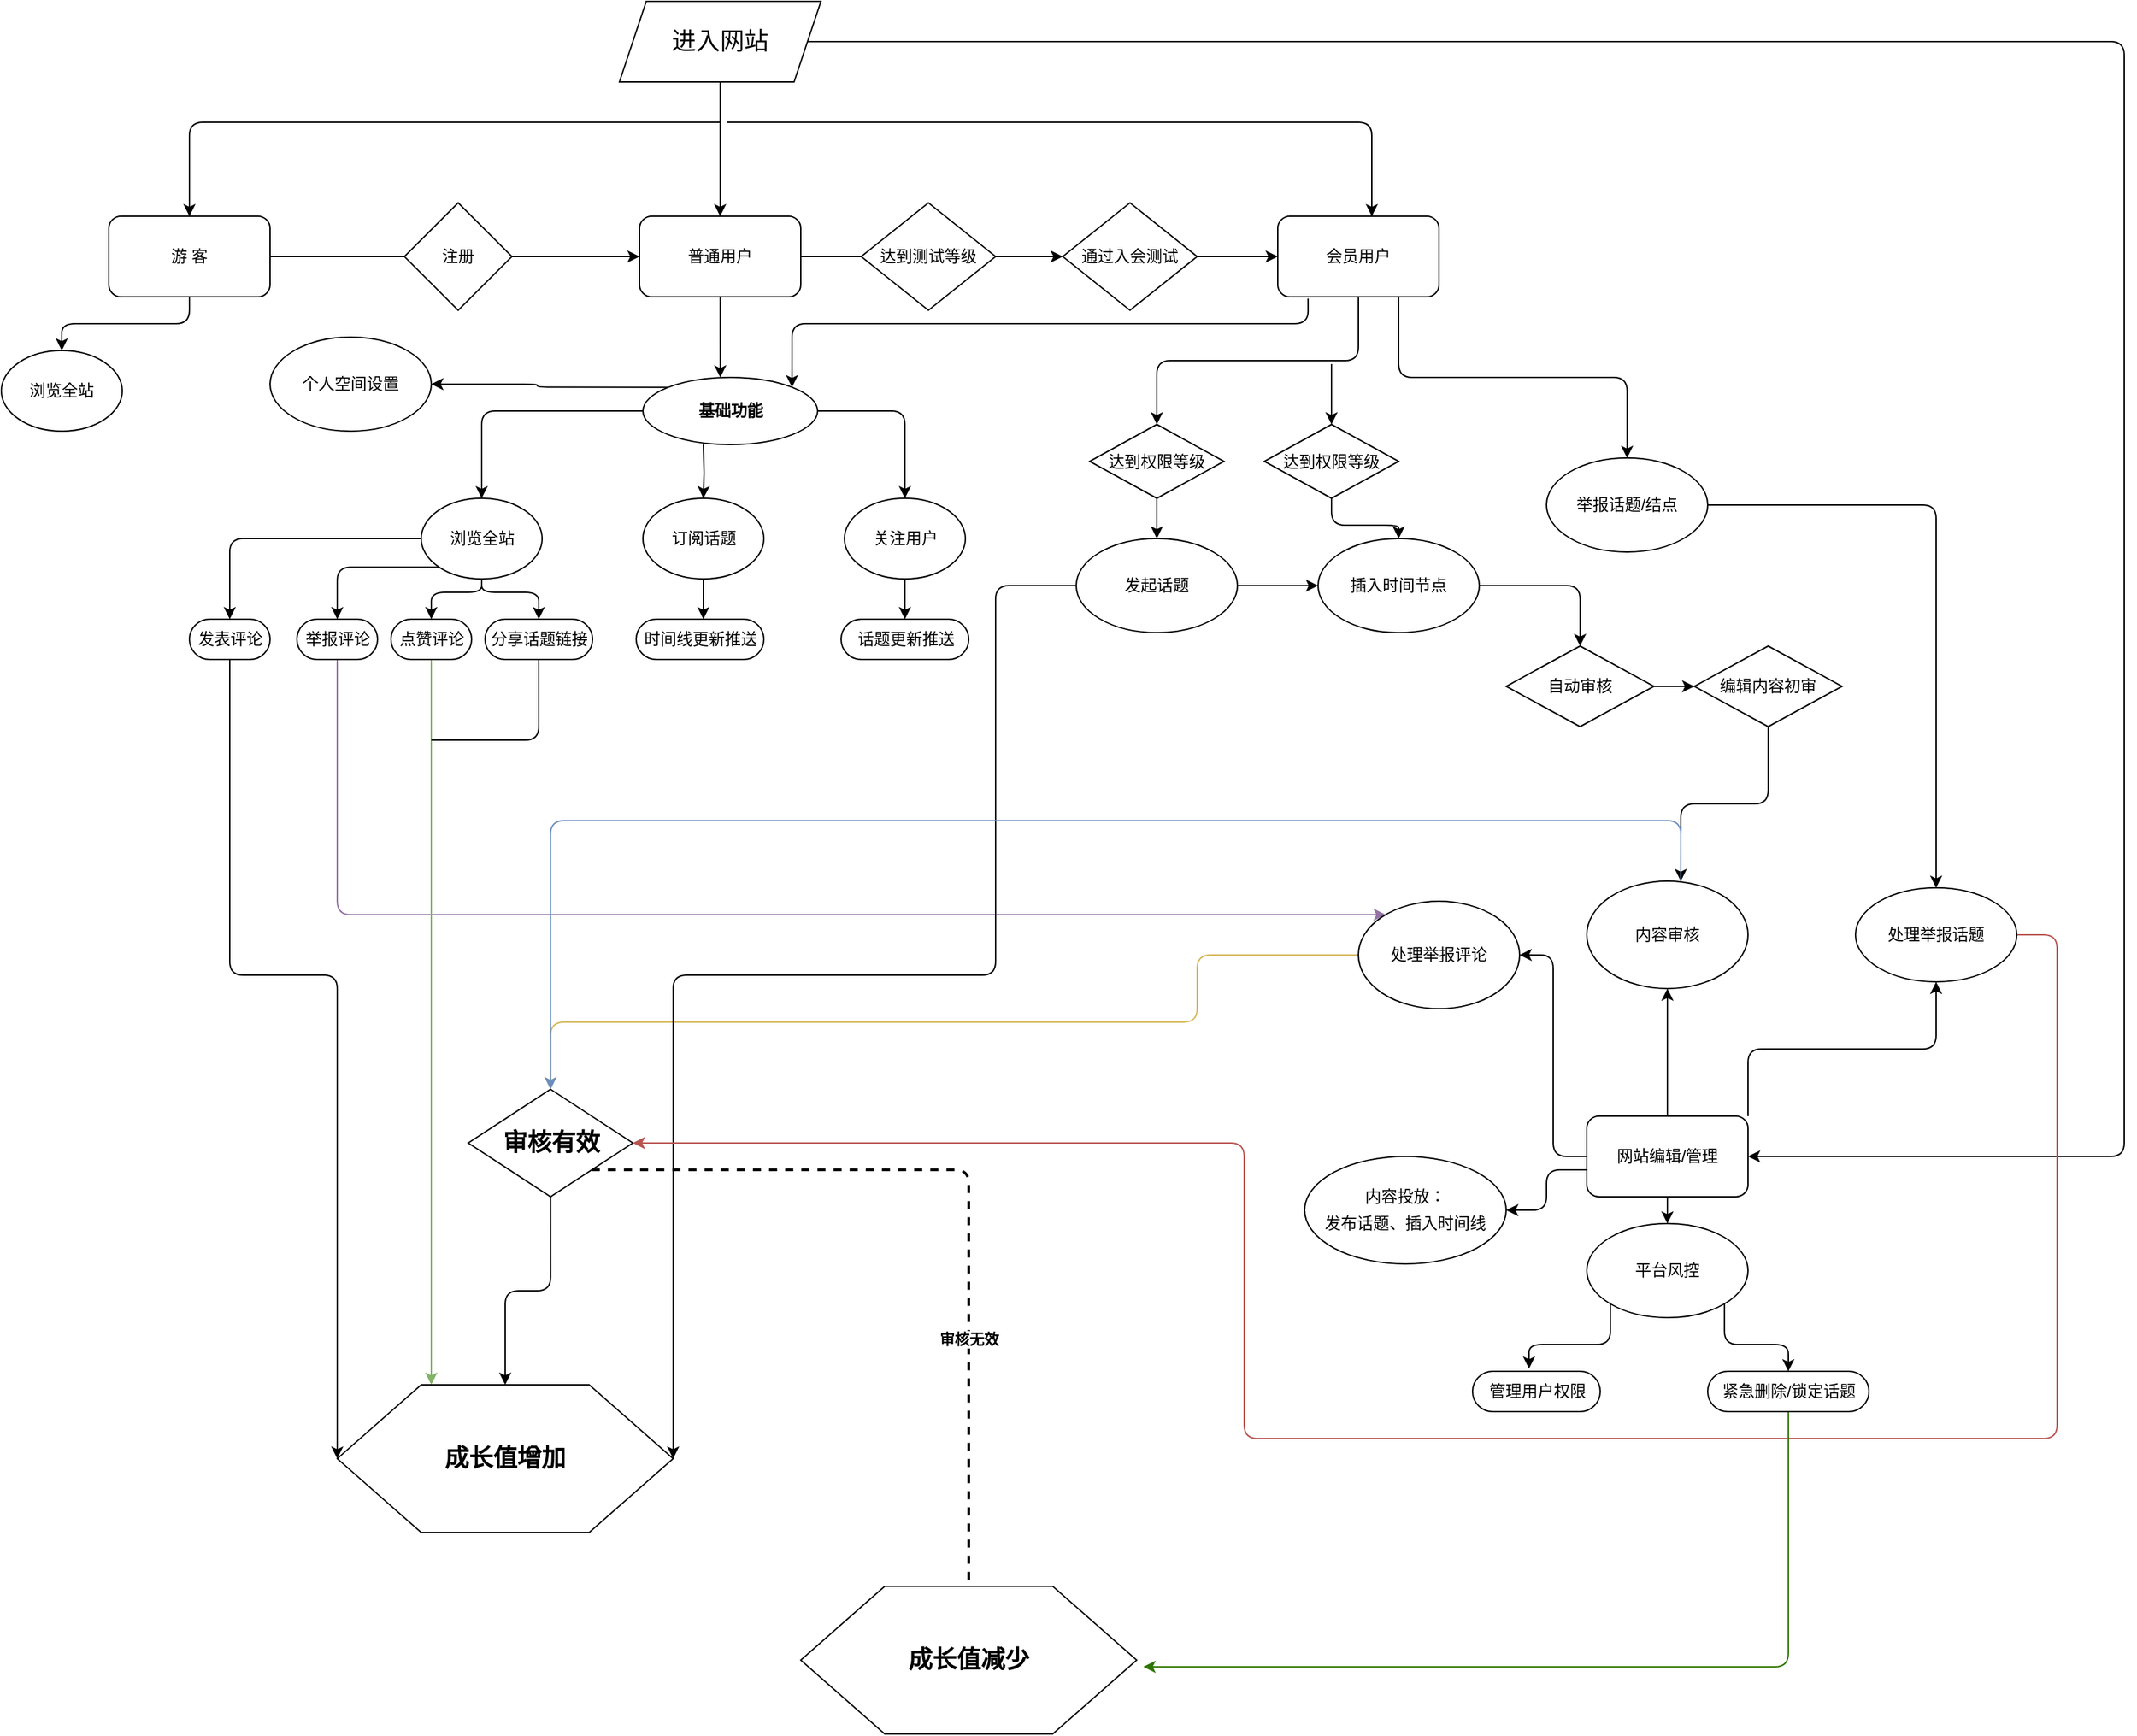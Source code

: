 <mxfile version="15.4.0" type="device"><diagram name="Page-1" id="c7558073-3199-34d8-9f00-42111426c3f3"><mxGraphModel dx="1843" dy="1370" grid="1" gridSize="10" guides="1" tooltips="1" connect="1" arrows="1" fold="1" page="1" pageScale="1" pageWidth="1800" pageHeight="1500" background="none" math="0" shadow="0"><root><mxCell id="0"/><mxCell id="1" parent="0"/><mxCell id="CyiRYZpl2s1anbSDLby9-100" value="" style="edgeStyle=orthogonalEdgeStyle;rounded=0;orthogonalLoop=1;jettySize=auto;html=1;entryX=0.5;entryY=0;entryDx=0;entryDy=0;" parent="1" source="CyiRYZpl2s1anbSDLby9-96" target="CyiRYZpl2s1anbSDLby9-105" edge="1"><mxGeometry relative="1" as="geometry"><mxPoint x="585" y="210" as="targetPoint"/></mxGeometry></mxCell><mxCell id="CyiRYZpl2s1anbSDLby9-96" value="&lt;font style=&quot;font-size: 18px&quot;&gt;进入网站&lt;/font&gt;" style="shape=parallelogram;perimeter=parallelogramPerimeter;whiteSpace=wrap;html=1;fixedSize=1;" parent="1" vertex="1"><mxGeometry x="510" y="80" width="150" height="60" as="geometry"/></mxCell><mxCell id="CyiRYZpl2s1anbSDLby9-103" value="" style="edgeStyle=orthogonalEdgeStyle;rounded=1;orthogonalLoop=1;jettySize=auto;html=1;entryX=0.5;entryY=0;entryDx=0;entryDy=0;" parent="1" target="CyiRYZpl2s1anbSDLby9-104" edge="1"><mxGeometry relative="1" as="geometry"><mxPoint x="585" y="170" as="sourcePoint"/><mxPoint x="440" y="250" as="targetPoint"/><Array as="points"><mxPoint x="190" y="170"/></Array></mxGeometry></mxCell><mxCell id="CyiRYZpl2s1anbSDLby9-115" style="edgeStyle=orthogonalEdgeStyle;rounded=1;orthogonalLoop=1;jettySize=auto;html=1;exitX=0.5;exitY=1;exitDx=0;exitDy=0;entryX=0.5;entryY=0;entryDx=0;entryDy=0;" parent="1" source="CyiRYZpl2s1anbSDLby9-104" target="CyiRYZpl2s1anbSDLby9-114" edge="1"><mxGeometry relative="1" as="geometry"/></mxCell><mxCell id="CyiRYZpl2s1anbSDLby9-118" style="edgeStyle=orthogonalEdgeStyle;rounded=0;orthogonalLoop=1;jettySize=auto;html=1;entryX=0;entryY=0.5;entryDx=0;entryDy=0;startArrow=none;" parent="1" source="CyiRYZpl2s1anbSDLby9-120" target="CyiRYZpl2s1anbSDLby9-105" edge="1"><mxGeometry relative="1" as="geometry"/></mxCell><mxCell id="CyiRYZpl2s1anbSDLby9-104" value="游 客" style="rounded=1;whiteSpace=wrap;html=1;" parent="1" vertex="1"><mxGeometry x="130" y="240" width="120" height="60" as="geometry"/></mxCell><mxCell id="CyiRYZpl2s1anbSDLby9-125" style="edgeStyle=orthogonalEdgeStyle;rounded=0;orthogonalLoop=1;jettySize=auto;html=1;entryX=0;entryY=0.5;entryDx=0;entryDy=0;startArrow=none;" parent="1" source="CyiRYZpl2s1anbSDLby9-127" target="CyiRYZpl2s1anbSDLby9-124" edge="1"><mxGeometry relative="1" as="geometry"/></mxCell><mxCell id="CyiRYZpl2s1anbSDLby9-183" style="edgeStyle=orthogonalEdgeStyle;rounded=0;orthogonalLoop=1;jettySize=auto;html=1;entryX=0.443;entryY=0.001;entryDx=0;entryDy=0;entryPerimeter=0;startArrow=none;startFill=0;endArrow=classic;endFill=1;" parent="1" source="CyiRYZpl2s1anbSDLby9-105" target="CyiRYZpl2s1anbSDLby9-180" edge="1"><mxGeometry relative="1" as="geometry"/></mxCell><mxCell id="CyiRYZpl2s1anbSDLby9-105" value="普通用户" style="rounded=1;whiteSpace=wrap;html=1;" parent="1" vertex="1"><mxGeometry x="525" y="240" width="120" height="60" as="geometry"/></mxCell><mxCell id="CyiRYZpl2s1anbSDLby9-142" style="edgeStyle=orthogonalEdgeStyle;rounded=1;orthogonalLoop=1;jettySize=auto;html=1;endArrow=classic;endFill=1;" parent="1" target="CyiRYZpl2s1anbSDLby9-106" edge="1"><mxGeometry relative="1" as="geometry"><mxPoint x="590" y="170" as="sourcePoint"/><Array as="points"><mxPoint x="1070" y="170"/></Array></mxGeometry></mxCell><mxCell id="CyiRYZpl2s1anbSDLby9-184" style="edgeStyle=orthogonalEdgeStyle;orthogonalLoop=1;jettySize=auto;html=1;entryX=1;entryY=0;entryDx=0;entryDy=0;startArrow=none;startFill=0;endArrow=classic;endFill=1;exitX=0.188;exitY=1.021;exitDx=0;exitDy=0;exitPerimeter=0;rounded=1;" parent="1" source="CyiRYZpl2s1anbSDLby9-106" target="CyiRYZpl2s1anbSDLby9-180" edge="1"><mxGeometry relative="1" as="geometry"><Array as="points"><mxPoint x="1023" y="320"/><mxPoint x="639" y="320"/></Array></mxGeometry></mxCell><mxCell id="CyiRYZpl2s1anbSDLby9-219" style="edgeStyle=orthogonalEdgeStyle;rounded=1;orthogonalLoop=1;jettySize=auto;html=1;exitX=0.5;exitY=1;exitDx=0;exitDy=0;startArrow=none;startFill=0;endArrow=classic;endFill=1;strokeColor=#000000;" parent="1" source="CyiRYZpl2s1anbSDLby9-106" target="CyiRYZpl2s1anbSDLby9-193" edge="1"><mxGeometry relative="1" as="geometry"/></mxCell><mxCell id="CyiRYZpl2s1anbSDLby9-224" style="edgeStyle=orthogonalEdgeStyle;rounded=1;orthogonalLoop=1;jettySize=auto;html=1;exitX=0.75;exitY=1;exitDx=0;exitDy=0;startArrow=none;startFill=0;endArrow=classic;endFill=1;strokeColor=#000000;" parent="1" source="CyiRYZpl2s1anbSDLby9-106" target="CyiRYZpl2s1anbSDLby9-218" edge="1"><mxGeometry relative="1" as="geometry"/></mxCell><mxCell id="CyiRYZpl2s1anbSDLby9-106" value="会员用户" style="rounded=1;whiteSpace=wrap;html=1;" parent="1" vertex="1"><mxGeometry x="1000" y="240" width="120" height="60" as="geometry"/></mxCell><mxCell id="CyiRYZpl2s1anbSDLby9-159" style="edgeStyle=orthogonalEdgeStyle;rounded=1;orthogonalLoop=1;jettySize=auto;html=1;endArrow=classic;endFill=1;exitX=1;exitY=0.5;exitDx=0;exitDy=0;" parent="1" source="CyiRYZpl2s1anbSDLby9-96" target="CyiRYZpl2s1anbSDLby9-111" edge="1"><mxGeometry relative="1" as="geometry"><Array as="points"><mxPoint x="1630" y="110"/><mxPoint x="1630" y="940"/></Array></mxGeometry></mxCell><mxCell id="CyiRYZpl2s1anbSDLby9-182" style="edgeStyle=orthogonalEdgeStyle;rounded=1;orthogonalLoop=1;jettySize=auto;html=1;entryX=1;entryY=0.5;entryDx=0;entryDy=0;startArrow=none;startFill=0;endArrow=classic;endFill=1;" parent="1" source="CyiRYZpl2s1anbSDLby9-111" target="CyiRYZpl2s1anbSDLby9-160" edge="1"><mxGeometry relative="1" as="geometry"/></mxCell><mxCell id="CyiRYZpl2s1anbSDLby9-214" style="edgeStyle=orthogonalEdgeStyle;rounded=1;orthogonalLoop=1;jettySize=auto;html=1;entryX=0.5;entryY=1;entryDx=0;entryDy=0;startArrow=none;startFill=0;endArrow=classic;endFill=1;strokeColor=#000000;" parent="1" source="CyiRYZpl2s1anbSDLby9-111" target="CyiRYZpl2s1anbSDLby9-211" edge="1"><mxGeometry relative="1" as="geometry"/></mxCell><mxCell id="CyiRYZpl2s1anbSDLby9-217" style="edgeStyle=orthogonalEdgeStyle;rounded=1;orthogonalLoop=1;jettySize=auto;html=1;startArrow=none;startFill=0;endArrow=classic;endFill=1;strokeColor=#000000;exitX=0;exitY=0.667;exitDx=0;exitDy=0;exitPerimeter=0;" parent="1" source="CyiRYZpl2s1anbSDLby9-111" target="CyiRYZpl2s1anbSDLby9-216" edge="1"><mxGeometry relative="1" as="geometry"><mxPoint x="1220" y="950" as="sourcePoint"/><Array as="points"><mxPoint x="1200" y="950"/><mxPoint x="1200" y="980"/></Array></mxGeometry></mxCell><mxCell id="CyiRYZpl2s1anbSDLby9-226" style="edgeStyle=orthogonalEdgeStyle;rounded=1;orthogonalLoop=1;jettySize=auto;html=1;exitX=1;exitY=0;exitDx=0;exitDy=0;startArrow=none;startFill=0;endArrow=classic;endFill=1;strokeColor=#000000;" parent="1" source="CyiRYZpl2s1anbSDLby9-111" target="CyiRYZpl2s1anbSDLby9-225" edge="1"><mxGeometry relative="1" as="geometry"/></mxCell><mxCell id="CyiRYZpl2s1anbSDLby9-235" style="edgeStyle=orthogonalEdgeStyle;rounded=1;orthogonalLoop=1;jettySize=auto;html=1;entryX=0.5;entryY=0;entryDx=0;entryDy=0;startArrow=none;startFill=0;endArrow=classic;endFill=1;strokeColor=#000000;strokeWidth=1;" parent="1" source="CyiRYZpl2s1anbSDLby9-111" target="CyiRYZpl2s1anbSDLby9-234" edge="1"><mxGeometry relative="1" as="geometry"/></mxCell><mxCell id="CyiRYZpl2s1anbSDLby9-111" value="网站编辑/管理" style="rounded=1;whiteSpace=wrap;html=1;" parent="1" vertex="1"><mxGeometry x="1230" y="910" width="120" height="60" as="geometry"/></mxCell><mxCell id="CyiRYZpl2s1anbSDLby9-114" value="浏览全站" style="ellipse;whiteSpace=wrap;html=1;" parent="1" vertex="1"><mxGeometry x="50" y="340" width="90" height="60" as="geometry"/></mxCell><mxCell id="CyiRYZpl2s1anbSDLby9-120" value="注册" style="rhombus;whiteSpace=wrap;html=1;" parent="1" vertex="1"><mxGeometry x="350" y="230" width="80" height="80" as="geometry"/></mxCell><mxCell id="CyiRYZpl2s1anbSDLby9-121" value="" style="edgeStyle=orthogonalEdgeStyle;rounded=0;orthogonalLoop=1;jettySize=auto;html=1;entryX=0;entryY=0.5;entryDx=0;entryDy=0;endArrow=none;" parent="1" source="CyiRYZpl2s1anbSDLby9-104" target="CyiRYZpl2s1anbSDLby9-120" edge="1"><mxGeometry relative="1" as="geometry"><mxPoint x="250" y="270" as="sourcePoint"/><mxPoint x="525" y="390" as="targetPoint"/></mxGeometry></mxCell><mxCell id="CyiRYZpl2s1anbSDLby9-126" style="edgeStyle=orthogonalEdgeStyle;rounded=0;orthogonalLoop=1;jettySize=auto;html=1;exitX=1;exitY=0.5;exitDx=0;exitDy=0;entryX=0;entryY=0.5;entryDx=0;entryDy=0;" parent="1" source="CyiRYZpl2s1anbSDLby9-124" target="CyiRYZpl2s1anbSDLby9-106" edge="1"><mxGeometry relative="1" as="geometry"/></mxCell><mxCell id="CyiRYZpl2s1anbSDLby9-124" value="通过入会测试" style="rhombus;whiteSpace=wrap;html=1;" parent="1" vertex="1"><mxGeometry x="840" y="230" width="100" height="80" as="geometry"/></mxCell><mxCell id="CyiRYZpl2s1anbSDLby9-146" style="edgeStyle=orthogonalEdgeStyle;rounded=1;orthogonalLoop=1;jettySize=auto;html=1;entryX=0.5;entryY=0.5;entryDx=0;entryDy=-15;entryPerimeter=0;endArrow=classic;endFill=1;" parent="1" source="CyiRYZpl2s1anbSDLby9-128" target="CyiRYZpl2s1anbSDLby9-141" edge="1"><mxGeometry relative="1" as="geometry"/></mxCell><mxCell id="CyiRYZpl2s1anbSDLby9-165" style="edgeStyle=orthogonalEdgeStyle;rounded=1;orthogonalLoop=1;jettySize=auto;html=1;exitX=0.5;exitY=1;exitDx=0;exitDy=0;entryX=0.5;entryY=0.5;entryDx=0;entryDy=-15;entryPerimeter=0;endArrow=classic;endFill=1;" parent="1" source="CyiRYZpl2s1anbSDLby9-128" target="CyiRYZpl2s1anbSDLby9-147" edge="1"><mxGeometry relative="1" as="geometry"><Array as="points"><mxPoint x="408" y="520"/><mxPoint x="370" y="520"/></Array></mxGeometry></mxCell><mxCell id="CyiRYZpl2s1anbSDLby9-167" style="edgeStyle=orthogonalEdgeStyle;rounded=1;orthogonalLoop=1;jettySize=auto;html=1;exitX=0;exitY=1;exitDx=0;exitDy=0;entryX=0.5;entryY=0.5;entryDx=0;entryDy=-15;entryPerimeter=0;endArrow=classic;endFill=1;" parent="1" source="CyiRYZpl2s1anbSDLby9-128" target="CyiRYZpl2s1anbSDLby9-144" edge="1"><mxGeometry relative="1" as="geometry"/></mxCell><mxCell id="CyiRYZpl2s1anbSDLby9-185" style="edgeStyle=orthogonalEdgeStyle;rounded=1;orthogonalLoop=1;jettySize=auto;html=1;startArrow=none;startFill=0;endArrow=classic;endFill=1;exitX=0;exitY=0.5;exitDx=0;exitDy=0;" parent="1" source="CyiRYZpl2s1anbSDLby9-180" target="CyiRYZpl2s1anbSDLby9-128" edge="1"><mxGeometry relative="1" as="geometry"/></mxCell><mxCell id="CyiRYZpl2s1anbSDLby9-128" value="浏览全站" style="ellipse;whiteSpace=wrap;html=1;" parent="1" vertex="1"><mxGeometry x="362.5" y="450" width="90" height="60" as="geometry"/></mxCell><mxCell id="CyiRYZpl2s1anbSDLby9-134" style="edgeStyle=orthogonalEdgeStyle;rounded=0;orthogonalLoop=1;jettySize=auto;html=1;entryX=0.5;entryY=0.5;entryDx=0;entryDy=-15;entryPerimeter=0;" parent="1" source="CyiRYZpl2s1anbSDLby9-129" edge="1"><mxGeometry relative="1" as="geometry"><mxPoint x="572.5" y="540" as="targetPoint"/></mxGeometry></mxCell><mxCell id="CyiRYZpl2s1anbSDLby9-129" value="订阅话题" style="ellipse;whiteSpace=wrap;html=1;" parent="1" vertex="1"><mxGeometry x="527.5" y="450" width="90" height="60" as="geometry"/></mxCell><mxCell id="CyiRYZpl2s1anbSDLby9-179" style="edgeStyle=orthogonalEdgeStyle;rounded=0;orthogonalLoop=1;jettySize=auto;html=1;exitX=0.5;exitY=1;exitDx=0;exitDy=0;entryX=0.5;entryY=0.5;entryDx=0;entryDy=-15;entryPerimeter=0;startArrow=none;startFill=0;endArrow=classic;endFill=1;" parent="1" source="CyiRYZpl2s1anbSDLby9-130" target="CyiRYZpl2s1anbSDLby9-135" edge="1"><mxGeometry relative="1" as="geometry"/></mxCell><mxCell id="CyiRYZpl2s1anbSDLby9-130" value="关注用户" style="ellipse;whiteSpace=wrap;html=1;" parent="1" vertex="1"><mxGeometry x="677.5" y="450" width="90" height="60" as="geometry"/></mxCell><mxCell id="CyiRYZpl2s1anbSDLby9-133" value="时间线更新推送" style="html=1;dashed=0;whitespace=wrap;shape=mxgraph.dfd.start" parent="1" vertex="1"><mxGeometry x="522.5" y="540" width="95" height="30" as="geometry"/></mxCell><mxCell id="CyiRYZpl2s1anbSDLby9-135" value="话题更新推送" style="html=1;dashed=0;whitespace=wrap;shape=mxgraph.dfd.start" parent="1" vertex="1"><mxGeometry x="675" y="540" width="95" height="30" as="geometry"/></mxCell><mxCell id="CyiRYZpl2s1anbSDLby9-170" style="edgeStyle=orthogonalEdgeStyle;rounded=1;orthogonalLoop=1;jettySize=auto;html=1;entryX=0;entryY=0.5;entryDx=0;entryDy=0;endArrow=classic;endFill=1;" parent="1" source="CyiRYZpl2s1anbSDLby9-141" target="CyiRYZpl2s1anbSDLby9-151" edge="1"><mxGeometry relative="1" as="geometry"><Array as="points"><mxPoint x="220" y="805"/></Array></mxGeometry></mxCell><mxCell id="CyiRYZpl2s1anbSDLby9-141" value="发表评论" style="html=1;dashed=0;whitespace=wrap;shape=mxgraph.dfd.start" parent="1" vertex="1"><mxGeometry x="190" y="540" width="60" height="30" as="geometry"/></mxCell><mxCell id="CyiRYZpl2s1anbSDLby9-127" value="达到测试等级" style="rhombus;whiteSpace=wrap;html=1;" parent="1" vertex="1"><mxGeometry x="690" y="230" width="100" height="80" as="geometry"/></mxCell><mxCell id="CyiRYZpl2s1anbSDLby9-143" value="" style="edgeStyle=orthogonalEdgeStyle;rounded=0;orthogonalLoop=1;jettySize=auto;html=1;entryX=0;entryY=0.5;entryDx=0;entryDy=0;endArrow=none;" parent="1" source="CyiRYZpl2s1anbSDLby9-105" target="CyiRYZpl2s1anbSDLby9-127" edge="1"><mxGeometry relative="1" as="geometry"><mxPoint x="645" y="270" as="sourcePoint"/><mxPoint x="860" y="330" as="targetPoint"/></mxGeometry></mxCell><mxCell id="CyiRYZpl2s1anbSDLby9-230" style="edgeStyle=orthogonalEdgeStyle;rounded=1;orthogonalLoop=1;jettySize=auto;html=1;startArrow=none;startFill=0;endArrow=classic;endFill=1;strokeColor=#9673a6;fillColor=#e1d5e7;" parent="1" source="CyiRYZpl2s1anbSDLby9-144" target="CyiRYZpl2s1anbSDLby9-160" edge="1"><mxGeometry relative="1" as="geometry"><Array as="points"><mxPoint x="300" y="760"/></Array></mxGeometry></mxCell><mxCell id="CyiRYZpl2s1anbSDLby9-144" value="举报评论" style="html=1;dashed=0;whitespace=wrap;shape=mxgraph.dfd.start" parent="1" vertex="1"><mxGeometry x="270" y="540" width="60" height="30" as="geometry"/></mxCell><mxCell id="CyiRYZpl2s1anbSDLby9-171" style="edgeStyle=orthogonalEdgeStyle;rounded=1;orthogonalLoop=1;jettySize=auto;html=1;endArrow=classic;endFill=1;fillColor=#d5e8d4;strokeColor=#82b366;" parent="1" source="CyiRYZpl2s1anbSDLby9-147" target="CyiRYZpl2s1anbSDLby9-151" edge="1"><mxGeometry relative="1" as="geometry"><Array as="points"><mxPoint x="370" y="890"/><mxPoint x="370" y="890"/></Array></mxGeometry></mxCell><mxCell id="CyiRYZpl2s1anbSDLby9-147" value="点赞评论" style="html=1;dashed=0;whitespace=wrap;shape=mxgraph.dfd.start" parent="1" vertex="1"><mxGeometry x="340" y="540" width="60" height="30" as="geometry"/></mxCell><mxCell id="CyiRYZpl2s1anbSDLby9-166" style="edgeStyle=orthogonalEdgeStyle;rounded=1;orthogonalLoop=1;jettySize=auto;html=1;endArrow=classic;endFill=1;entryX=0.5;entryY=0.5;entryDx=0;entryDy=-15;entryPerimeter=0;" parent="1" source="CyiRYZpl2s1anbSDLby9-128" target="CyiRYZpl2s1anbSDLby9-149" edge="1"><mxGeometry relative="1" as="geometry"><Array as="points"><mxPoint x="408" y="520"/><mxPoint x="450" y="520"/></Array></mxGeometry></mxCell><mxCell id="CyiRYZpl2s1anbSDLby9-149" value="分享话题链接" style="html=1;dashed=0;whitespace=wrap;shape=mxgraph.dfd.start" parent="1" vertex="1"><mxGeometry x="410" y="540" width="80" height="30" as="geometry"/></mxCell><mxCell id="CyiRYZpl2s1anbSDLby9-151" value="&lt;b&gt;&lt;font style=&quot;font-size: 18px&quot;&gt;成长值增加&lt;/font&gt;&lt;/b&gt;" style="shape=hexagon;perimeter=hexagonPerimeter2;whiteSpace=wrap;html=1;size=0.25" parent="1" vertex="1"><mxGeometry x="300" y="1110" width="250" height="110" as="geometry"/></mxCell><mxCell id="CyiRYZpl2s1anbSDLby9-178" style="edgeStyle=orthogonalEdgeStyle;rounded=1;orthogonalLoop=1;jettySize=auto;html=1;endArrow=none;endFill=0;startArrow=classic;startFill=1;fillColor=#fff2cc;strokeColor=#d6b656;entryX=0;entryY=0.5;entryDx=0;entryDy=0;" parent="1" source="CyiRYZpl2s1anbSDLby9-162" target="CyiRYZpl2s1anbSDLby9-160" edge="1"><mxGeometry relative="1" as="geometry"><mxPoint x="300" y="680" as="sourcePoint"/><Array as="points"><mxPoint x="459" y="840"/><mxPoint x="940" y="840"/><mxPoint x="940" y="790"/></Array></mxGeometry></mxCell><mxCell id="CyiRYZpl2s1anbSDLby9-160" value="处理举报评论" style="ellipse;whiteSpace=wrap;html=1;" parent="1" vertex="1"><mxGeometry x="1060" y="750" width="120" height="80" as="geometry"/></mxCell><mxCell id="CyiRYZpl2s1anbSDLby9-164" style="edgeStyle=orthogonalEdgeStyle;rounded=1;orthogonalLoop=1;jettySize=auto;html=1;exitX=0.5;exitY=1;exitDx=0;exitDy=0;entryX=0.5;entryY=0;entryDx=0;entryDy=0;endArrow=classic;endFill=1;" parent="1" source="CyiRYZpl2s1anbSDLby9-162" target="CyiRYZpl2s1anbSDLby9-151" edge="1"><mxGeometry relative="1" as="geometry"/></mxCell><mxCell id="CyiRYZpl2s1anbSDLby9-162" value="&lt;font style=&quot;font-size: 18px&quot;&gt;&lt;b&gt;审核有效&lt;/b&gt;&lt;/font&gt;" style="rhombus;whiteSpace=wrap;html=1;" parent="1" vertex="1"><mxGeometry x="397.5" y="890" width="122.5" height="80" as="geometry"/></mxCell><mxCell id="CyiRYZpl2s1anbSDLby9-177" value="" style="endArrow=none;html=1;rounded=1;edgeStyle=orthogonalEdgeStyle;entryX=0.5;entryY=0.5;entryDx=0;entryDy=15;entryPerimeter=0;" parent="1" target="CyiRYZpl2s1anbSDLby9-149" edge="1"><mxGeometry width="50" height="50" relative="1" as="geometry"><mxPoint x="370" y="630" as="sourcePoint"/><mxPoint x="452.5" y="580" as="targetPoint"/><Array as="points"><mxPoint x="450" y="630"/></Array></mxGeometry></mxCell><mxCell id="CyiRYZpl2s1anbSDLby9-186" style="edgeStyle=orthogonalEdgeStyle;rounded=0;orthogonalLoop=1;jettySize=auto;html=1;entryX=0.5;entryY=0;entryDx=0;entryDy=0;startArrow=none;startFill=0;endArrow=classic;endFill=1;" parent="1" target="CyiRYZpl2s1anbSDLby9-129" edge="1"><mxGeometry relative="1" as="geometry"><mxPoint x="572.5" y="410" as="sourcePoint"/></mxGeometry></mxCell><mxCell id="CyiRYZpl2s1anbSDLby9-187" style="edgeStyle=orthogonalEdgeStyle;rounded=1;orthogonalLoop=1;jettySize=auto;html=1;exitX=1;exitY=0.5;exitDx=0;exitDy=0;entryX=0.5;entryY=0;entryDx=0;entryDy=0;startArrow=none;startFill=0;endArrow=classic;endFill=1;" parent="1" source="CyiRYZpl2s1anbSDLby9-180" target="CyiRYZpl2s1anbSDLby9-130" edge="1"><mxGeometry relative="1" as="geometry"><Array as="points"><mxPoint x="722" y="385"/></Array></mxGeometry></mxCell><mxCell id="Vr-t9K3ZKCqjSmIXzefN-2" style="edgeStyle=orthogonalEdgeStyle;rounded=1;orthogonalLoop=1;jettySize=auto;html=1;exitX=0;exitY=0;exitDx=0;exitDy=0;entryX=1;entryY=0.5;entryDx=0;entryDy=0;" edge="1" parent="1" source="CyiRYZpl2s1anbSDLby9-180" target="Vr-t9K3ZKCqjSmIXzefN-1"><mxGeometry relative="1" as="geometry"><mxPoint x="390" y="367" as="targetPoint"/></mxGeometry></mxCell><mxCell id="CyiRYZpl2s1anbSDLby9-180" value="&lt;b&gt;基础功能&lt;/b&gt;" style="ellipse;whiteSpace=wrap;html=1;" parent="1" vertex="1"><mxGeometry x="527.5" y="360" width="130" height="50" as="geometry"/></mxCell><mxCell id="CyiRYZpl2s1anbSDLby9-200" style="edgeStyle=orthogonalEdgeStyle;rounded=1;orthogonalLoop=1;jettySize=auto;html=1;entryX=0;entryY=0.5;entryDx=0;entryDy=0;startArrow=none;startFill=0;endArrow=classic;endFill=1;" parent="1" source="CyiRYZpl2s1anbSDLby9-188" target="CyiRYZpl2s1anbSDLby9-190" edge="1"><mxGeometry relative="1" as="geometry"/></mxCell><mxCell id="CyiRYZpl2s1anbSDLby9-201" style="edgeStyle=orthogonalEdgeStyle;rounded=1;orthogonalLoop=1;jettySize=auto;html=1;entryX=1;entryY=0.5;entryDx=0;entryDy=0;startArrow=none;startFill=0;endArrow=classic;endFill=1;exitX=0;exitY=0.5;exitDx=0;exitDy=0;" parent="1" source="CyiRYZpl2s1anbSDLby9-188" target="CyiRYZpl2s1anbSDLby9-151" edge="1"><mxGeometry relative="1" as="geometry"><Array as="points"><mxPoint x="790" y="515"/><mxPoint x="790" y="805"/></Array></mxGeometry></mxCell><mxCell id="CyiRYZpl2s1anbSDLby9-188" value="发起话题" style="ellipse;whiteSpace=wrap;html=1;" parent="1" vertex="1"><mxGeometry x="850" y="480" width="120" height="70" as="geometry"/></mxCell><mxCell id="CyiRYZpl2s1anbSDLby9-208" style="edgeStyle=orthogonalEdgeStyle;rounded=1;orthogonalLoop=1;jettySize=auto;html=1;entryX=0.5;entryY=0;entryDx=0;entryDy=0;startArrow=none;startFill=0;endArrow=classic;endFill=1;strokeColor=#000000;" parent="1" source="CyiRYZpl2s1anbSDLby9-190" target="CyiRYZpl2s1anbSDLby9-204" edge="1"><mxGeometry relative="1" as="geometry"/></mxCell><mxCell id="CyiRYZpl2s1anbSDLby9-190" value="插入时间节点" style="ellipse;whiteSpace=wrap;html=1;" parent="1" vertex="1"><mxGeometry x="1030" y="480" width="120" height="70" as="geometry"/></mxCell><mxCell id="CyiRYZpl2s1anbSDLby9-220" style="edgeStyle=orthogonalEdgeStyle;rounded=1;orthogonalLoop=1;jettySize=auto;html=1;exitX=0.5;exitY=1;exitDx=0;exitDy=0;startArrow=none;startFill=0;endArrow=classic;endFill=1;strokeColor=#000000;" parent="1" source="CyiRYZpl2s1anbSDLby9-193" target="CyiRYZpl2s1anbSDLby9-188" edge="1"><mxGeometry relative="1" as="geometry"/></mxCell><mxCell id="CyiRYZpl2s1anbSDLby9-193" value="达到权限等级" style="rhombus;whiteSpace=wrap;html=1;" parent="1" vertex="1"><mxGeometry x="860" y="395" width="100" height="55" as="geometry"/></mxCell><mxCell id="CyiRYZpl2s1anbSDLby9-222" style="edgeStyle=orthogonalEdgeStyle;rounded=1;orthogonalLoop=1;jettySize=auto;html=1;startArrow=none;startFill=0;endArrow=classic;endFill=1;strokeColor=#000000;" parent="1" target="CyiRYZpl2s1anbSDLby9-194" edge="1"><mxGeometry relative="1" as="geometry"><mxPoint x="1040" y="350" as="sourcePoint"/><Array as="points"><mxPoint x="1040" y="350"/><mxPoint x="1040" y="350"/></Array></mxGeometry></mxCell><mxCell id="CyiRYZpl2s1anbSDLby9-223" style="edgeStyle=orthogonalEdgeStyle;rounded=1;orthogonalLoop=1;jettySize=auto;html=1;exitX=0.5;exitY=1;exitDx=0;exitDy=0;startArrow=none;startFill=0;endArrow=classic;endFill=1;strokeColor=#000000;" parent="1" source="CyiRYZpl2s1anbSDLby9-194" target="CyiRYZpl2s1anbSDLby9-190" edge="1"><mxGeometry relative="1" as="geometry"/></mxCell><mxCell id="CyiRYZpl2s1anbSDLby9-194" value="达到权限等级" style="rhombus;whiteSpace=wrap;html=1;" parent="1" vertex="1"><mxGeometry x="990" y="395" width="100" height="55" as="geometry"/></mxCell><mxCell id="CyiRYZpl2s1anbSDLby9-210" style="edgeStyle=orthogonalEdgeStyle;rounded=1;orthogonalLoop=1;jettySize=auto;html=1;exitX=1;exitY=0.5;exitDx=0;exitDy=0;entryX=0;entryY=0.5;entryDx=0;entryDy=0;startArrow=none;startFill=0;endArrow=classic;endFill=1;strokeColor=#000000;" parent="1" source="CyiRYZpl2s1anbSDLby9-204" target="CyiRYZpl2s1anbSDLby9-209" edge="1"><mxGeometry relative="1" as="geometry"/></mxCell><mxCell id="CyiRYZpl2s1anbSDLby9-204" value="自动审核" style="rhombus;whiteSpace=wrap;html=1;" parent="1" vertex="1"><mxGeometry x="1170" y="560" width="110" height="60" as="geometry"/></mxCell><mxCell id="CyiRYZpl2s1anbSDLby9-212" style="edgeStyle=orthogonalEdgeStyle;rounded=1;orthogonalLoop=1;jettySize=auto;html=1;entryX=0.583;entryY=0;entryDx=0;entryDy=0;entryPerimeter=0;startArrow=none;startFill=0;endArrow=classic;endFill=1;strokeColor=#000000;" parent="1" source="CyiRYZpl2s1anbSDLby9-209" target="CyiRYZpl2s1anbSDLby9-211" edge="1"><mxGeometry relative="1" as="geometry"/></mxCell><mxCell id="CyiRYZpl2s1anbSDLby9-209" value="编辑内容初审" style="rhombus;whiteSpace=wrap;html=1;" parent="1" vertex="1"><mxGeometry x="1310" y="560" width="110" height="60" as="geometry"/></mxCell><mxCell id="CyiRYZpl2s1anbSDLby9-213" style="edgeStyle=orthogonalEdgeStyle;rounded=1;orthogonalLoop=1;jettySize=auto;html=1;startArrow=none;startFill=0;endArrow=classic;endFill=1;strokeColor=#6c8ebf;fillColor=#dae8fc;" parent="1" source="CyiRYZpl2s1anbSDLby9-211" target="CyiRYZpl2s1anbSDLby9-162" edge="1"><mxGeometry relative="1" as="geometry"><Array as="points"><mxPoint x="1300" y="690"/></Array></mxGeometry></mxCell><mxCell id="CyiRYZpl2s1anbSDLby9-211" value="内容审核" style="ellipse;whiteSpace=wrap;html=1;" parent="1" vertex="1"><mxGeometry x="1230" y="735" width="120" height="80" as="geometry"/></mxCell><mxCell id="CyiRYZpl2s1anbSDLby9-216" value="&lt;p style=&quot;line-height: 160%&quot;&gt;内容投放：&lt;br&gt;发布话题、插入时间线&lt;/p&gt;" style="ellipse;whiteSpace=wrap;html=1;" parent="1" vertex="1"><mxGeometry x="1020" y="940" width="150" height="80" as="geometry"/></mxCell><mxCell id="CyiRYZpl2s1anbSDLby9-227" style="edgeStyle=orthogonalEdgeStyle;rounded=1;orthogonalLoop=1;jettySize=auto;html=1;startArrow=none;startFill=0;endArrow=classic;endFill=1;strokeColor=#000000;" parent="1" source="CyiRYZpl2s1anbSDLby9-218" target="CyiRYZpl2s1anbSDLby9-225" edge="1"><mxGeometry relative="1" as="geometry"/></mxCell><mxCell id="CyiRYZpl2s1anbSDLby9-218" value="举报话题/结点" style="ellipse;whiteSpace=wrap;html=1;" parent="1" vertex="1"><mxGeometry x="1200" y="420" width="120" height="70" as="geometry"/></mxCell><mxCell id="CyiRYZpl2s1anbSDLby9-229" style="edgeStyle=orthogonalEdgeStyle;rounded=1;orthogonalLoop=1;jettySize=auto;html=1;entryX=1;entryY=0.5;entryDx=0;entryDy=0;startArrow=none;startFill=0;endArrow=classic;endFill=1;strokeColor=#b85450;fillColor=#f8cecc;" parent="1" source="CyiRYZpl2s1anbSDLby9-225" target="CyiRYZpl2s1anbSDLby9-162" edge="1"><mxGeometry relative="1" as="geometry"><Array as="points"><mxPoint x="1580" y="775"/><mxPoint x="1580" y="1150"/><mxPoint x="975" y="1150"/><mxPoint x="975" y="930"/></Array></mxGeometry></mxCell><mxCell id="CyiRYZpl2s1anbSDLby9-225" value="处理举报话题" style="ellipse;whiteSpace=wrap;html=1;" parent="1" vertex="1"><mxGeometry x="1430" y="740" width="120" height="70" as="geometry"/></mxCell><mxCell id="CyiRYZpl2s1anbSDLby9-231" value="&lt;b&gt;&lt;font style=&quot;font-size: 18px&quot;&gt;成长值减少&lt;/font&gt;&lt;/b&gt;" style="shape=hexagon;perimeter=hexagonPerimeter2;whiteSpace=wrap;html=1;size=0.25" parent="1" vertex="1"><mxGeometry x="645" y="1260" width="250" height="110" as="geometry"/></mxCell><mxCell id="CyiRYZpl2s1anbSDLby9-232" value="" style="endArrow=none;dashed=1;html=1;rounded=1;strokeColor=#000000;edgeStyle=orthogonalEdgeStyle;exitX=1;exitY=1;exitDx=0;exitDy=0;entryX=0.5;entryY=0;entryDx=0;entryDy=0;strokeWidth=2;" parent="1" source="CyiRYZpl2s1anbSDLby9-162" target="CyiRYZpl2s1anbSDLby9-231" edge="1"><mxGeometry width="50" height="50" relative="1" as="geometry"><mxPoint x="910" y="930" as="sourcePoint"/><mxPoint x="770" y="1160" as="targetPoint"/></mxGeometry></mxCell><mxCell id="CyiRYZpl2s1anbSDLby9-233" value="&lt;b&gt;审核无效&lt;/b&gt;" style="edgeLabel;html=1;align=center;verticalAlign=middle;resizable=0;points=[];" parent="CyiRYZpl2s1anbSDLby9-232" vertex="1" connectable="0"><mxGeometry x="0.376" y="-1" relative="1" as="geometry"><mxPoint x="1" as="offset"/></mxGeometry></mxCell><mxCell id="CyiRYZpl2s1anbSDLby9-239" style="edgeStyle=orthogonalEdgeStyle;rounded=1;orthogonalLoop=1;jettySize=auto;html=1;exitX=0;exitY=1;exitDx=0;exitDy=0;entryX=0.442;entryY=-0.067;entryDx=0;entryDy=0;entryPerimeter=0;startArrow=none;startFill=0;endArrow=classic;endFill=1;strokeColor=#000000;strokeWidth=1;" parent="1" source="CyiRYZpl2s1anbSDLby9-234" target="CyiRYZpl2s1anbSDLby9-236" edge="1"><mxGeometry relative="1" as="geometry"/></mxCell><mxCell id="CyiRYZpl2s1anbSDLby9-240" style="edgeStyle=orthogonalEdgeStyle;rounded=1;orthogonalLoop=1;jettySize=auto;html=1;exitX=1;exitY=1;exitDx=0;exitDy=0;startArrow=none;startFill=0;endArrow=classic;endFill=1;strokeColor=#000000;strokeWidth=1;" parent="1" source="CyiRYZpl2s1anbSDLby9-234" target="CyiRYZpl2s1anbSDLby9-237" edge="1"><mxGeometry relative="1" as="geometry"/></mxCell><mxCell id="CyiRYZpl2s1anbSDLby9-234" value="平台风控" style="ellipse;whiteSpace=wrap;html=1;" parent="1" vertex="1"><mxGeometry x="1230" y="990" width="120" height="70" as="geometry"/></mxCell><mxCell id="CyiRYZpl2s1anbSDLby9-236" value="管理用户权限" style="html=1;dashed=0;whitespace=wrap;shape=mxgraph.dfd.start" parent="1" vertex="1"><mxGeometry x="1145" y="1100" width="95" height="30" as="geometry"/></mxCell><mxCell id="CyiRYZpl2s1anbSDLby9-241" style="edgeStyle=orthogonalEdgeStyle;rounded=1;orthogonalLoop=1;jettySize=auto;html=1;startArrow=none;startFill=0;endArrow=classic;endFill=1;strokeColor=#2D7600;strokeWidth=1;fillColor=#60a917;" parent="1" source="CyiRYZpl2s1anbSDLby9-237" edge="1"><mxGeometry relative="1" as="geometry"><mxPoint x="900" y="1320" as="targetPoint"/><Array as="points"><mxPoint x="1380" y="1320"/></Array></mxGeometry></mxCell><mxCell id="CyiRYZpl2s1anbSDLby9-237" value="紧急删除/锁定话题" style="html=1;dashed=0;whitespace=wrap;shape=mxgraph.dfd.start" parent="1" vertex="1"><mxGeometry x="1320" y="1100" width="120" height="30" as="geometry"/></mxCell><mxCell id="Vr-t9K3ZKCqjSmIXzefN-1" value="个人空间设置" style="ellipse;whiteSpace=wrap;html=1;" vertex="1" parent="1"><mxGeometry x="250" y="330" width="120" height="70" as="geometry"/></mxCell></root></mxGraphModel></diagram></mxfile>